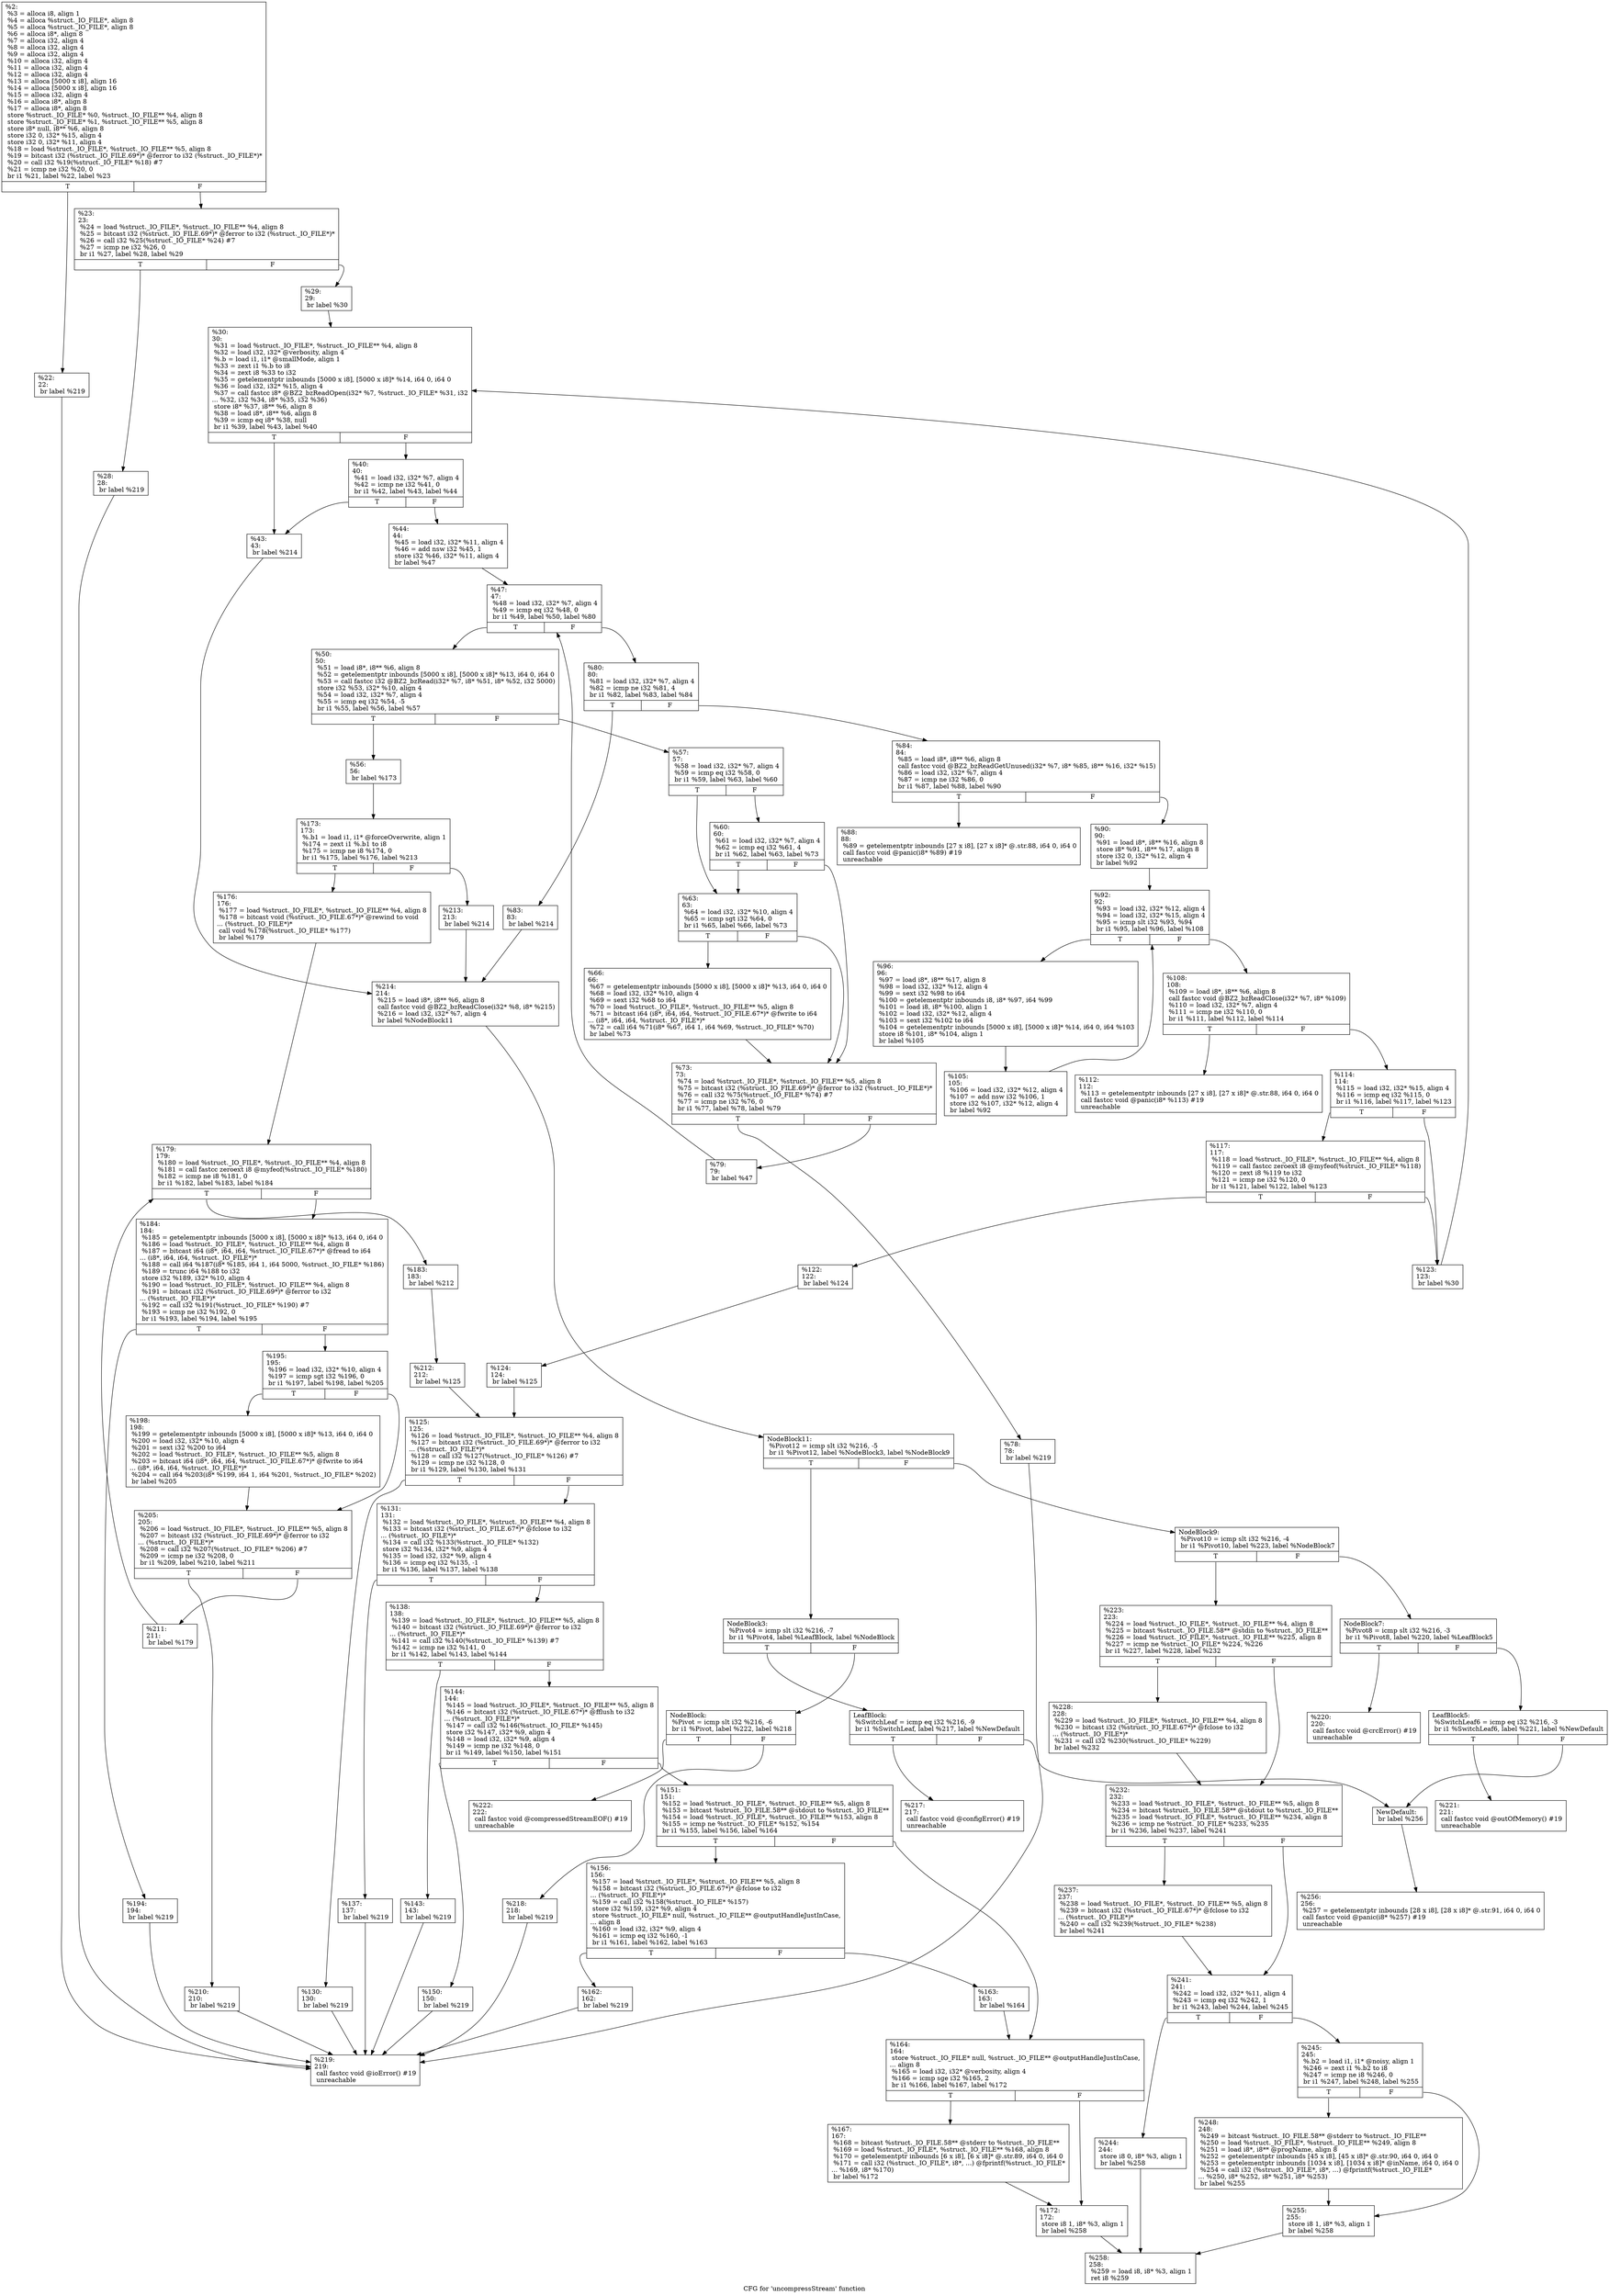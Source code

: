 digraph "CFG for 'uncompressStream' function" {
	label="CFG for 'uncompressStream' function";

	Node0x1c0d660 [shape=record,label="{%2:\l  %3 = alloca i8, align 1\l  %4 = alloca %struct._IO_FILE*, align 8\l  %5 = alloca %struct._IO_FILE*, align 8\l  %6 = alloca i8*, align 8\l  %7 = alloca i32, align 4\l  %8 = alloca i32, align 4\l  %9 = alloca i32, align 4\l  %10 = alloca i32, align 4\l  %11 = alloca i32, align 4\l  %12 = alloca i32, align 4\l  %13 = alloca [5000 x i8], align 16\l  %14 = alloca [5000 x i8], align 16\l  %15 = alloca i32, align 4\l  %16 = alloca i8*, align 8\l  %17 = alloca i8*, align 8\l  store %struct._IO_FILE* %0, %struct._IO_FILE** %4, align 8\l  store %struct._IO_FILE* %1, %struct._IO_FILE** %5, align 8\l  store i8* null, i8** %6, align 8\l  store i32 0, i32* %15, align 4\l  store i32 0, i32* %11, align 4\l  %18 = load %struct._IO_FILE*, %struct._IO_FILE** %5, align 8\l  %19 = bitcast i32 (%struct._IO_FILE.69*)* @ferror to i32 (%struct._IO_FILE*)*\l  %20 = call i32 %19(%struct._IO_FILE* %18) #7\l  %21 = icmp ne i32 %20, 0\l  br i1 %21, label %22, label %23\l|{<s0>T|<s1>F}}"];
	Node0x1c0d660:s0 -> Node0x1c0d6b0;
	Node0x1c0d660:s1 -> Node0x1c72440;
	Node0x1c0d6b0 [shape=record,label="{%22:\l22:                                               \l  br label %219\l}"];
	Node0x1c0d6b0 -> Node0x1c73a20;
	Node0x1c72440 [shape=record,label="{%23:\l23:                                               \l  %24 = load %struct._IO_FILE*, %struct._IO_FILE** %4, align 8\l  %25 = bitcast i32 (%struct._IO_FILE.69*)* @ferror to i32 (%struct._IO_FILE*)*\l  %26 = call i32 %25(%struct._IO_FILE* %24) #7\l  %27 = icmp ne i32 %26, 0\l  br i1 %27, label %28, label %29\l|{<s0>T|<s1>F}}"];
	Node0x1c72440:s0 -> Node0x1c72490;
	Node0x1c72440:s1 -> Node0x1c724e0;
	Node0x1c72490 [shape=record,label="{%28:\l28:                                               \l  br label %219\l}"];
	Node0x1c72490 -> Node0x1c73a20;
	Node0x1c724e0 [shape=record,label="{%29:\l29:                                               \l  br label %30\l}"];
	Node0x1c724e0 -> Node0x1c72530;
	Node0x1c72530 [shape=record,label="{%30:\l30:                                               \l  %31 = load %struct._IO_FILE*, %struct._IO_FILE** %4, align 8\l  %32 = load i32, i32* @verbosity, align 4\l  %.b = load i1, i1* @smallMode, align 1\l  %33 = zext i1 %.b to i8\l  %34 = zext i8 %33 to i32\l  %35 = getelementptr inbounds [5000 x i8], [5000 x i8]* %14, i64 0, i64 0\l  %36 = load i32, i32* %15, align 4\l  %37 = call fastcc i8* @BZ2_bzReadOpen(i32* %7, %struct._IO_FILE* %31, i32\l... %32, i32 %34, i8* %35, i32 %36)\l  store i8* %37, i8** %6, align 8\l  %38 = load i8*, i8** %6, align 8\l  %39 = icmp eq i8* %38, null\l  br i1 %39, label %43, label %40\l|{<s0>T|<s1>F}}"];
	Node0x1c72530:s0 -> Node0x1c725d0;
	Node0x1c72530:s1 -> Node0x1c72580;
	Node0x1c72580 [shape=record,label="{%40:\l40:                                               \l  %41 = load i32, i32* %7, align 4\l  %42 = icmp ne i32 %41, 0\l  br i1 %42, label %43, label %44\l|{<s0>T|<s1>F}}"];
	Node0x1c72580:s0 -> Node0x1c725d0;
	Node0x1c72580:s1 -> Node0x1c72620;
	Node0x1c725d0 [shape=record,label="{%43:\l43:                                               \l  br label %214\l}"];
	Node0x1c725d0 -> Node0x1c73700;
	Node0x1c72620 [shape=record,label="{%44:\l44:                                               \l  %45 = load i32, i32* %11, align 4\l  %46 = add nsw i32 %45, 1\l  store i32 %46, i32* %11, align 4\l  br label %47\l}"];
	Node0x1c72620 -> Node0x1c72670;
	Node0x1c72670 [shape=record,label="{%47:\l47:                                               \l  %48 = load i32, i32* %7, align 4\l  %49 = icmp eq i32 %48, 0\l  br i1 %49, label %50, label %80\l|{<s0>T|<s1>F}}"];
	Node0x1c72670:s0 -> Node0x1c726c0;
	Node0x1c72670:s1 -> Node0x1c72990;
	Node0x1c726c0 [shape=record,label="{%50:\l50:                                               \l  %51 = load i8*, i8** %6, align 8\l  %52 = getelementptr inbounds [5000 x i8], [5000 x i8]* %13, i64 0, i64 0\l  %53 = call fastcc i32 @BZ2_bzRead(i32* %7, i8* %51, i8* %52, i32 5000)\l  store i32 %53, i32* %10, align 4\l  %54 = load i32, i32* %7, align 4\l  %55 = icmp eq i32 %54, -5\l  br i1 %55, label %56, label %57\l|{<s0>T|<s1>F}}"];
	Node0x1c726c0:s0 -> Node0x1c72710;
	Node0x1c726c0:s1 -> Node0x1c72760;
	Node0x1c72710 [shape=record,label="{%56:\l56:                                               \l  br label %173\l}"];
	Node0x1c72710 -> Node0x1c732f0;
	Node0x1c72760 [shape=record,label="{%57:\l57:                                               \l  %58 = load i32, i32* %7, align 4\l  %59 = icmp eq i32 %58, 0\l  br i1 %59, label %63, label %60\l|{<s0>T|<s1>F}}"];
	Node0x1c72760:s0 -> Node0x1c72800;
	Node0x1c72760:s1 -> Node0x1c727b0;
	Node0x1c727b0 [shape=record,label="{%60:\l60:                                               \l  %61 = load i32, i32* %7, align 4\l  %62 = icmp eq i32 %61, 4\l  br i1 %62, label %63, label %73\l|{<s0>T|<s1>F}}"];
	Node0x1c727b0:s0 -> Node0x1c72800;
	Node0x1c727b0:s1 -> Node0x1c728a0;
	Node0x1c72800 [shape=record,label="{%63:\l63:                                               \l  %64 = load i32, i32* %10, align 4\l  %65 = icmp sgt i32 %64, 0\l  br i1 %65, label %66, label %73\l|{<s0>T|<s1>F}}"];
	Node0x1c72800:s0 -> Node0x1c72850;
	Node0x1c72800:s1 -> Node0x1c728a0;
	Node0x1c72850 [shape=record,label="{%66:\l66:                                               \l  %67 = getelementptr inbounds [5000 x i8], [5000 x i8]* %13, i64 0, i64 0\l  %68 = load i32, i32* %10, align 4\l  %69 = sext i32 %68 to i64\l  %70 = load %struct._IO_FILE*, %struct._IO_FILE** %5, align 8\l  %71 = bitcast i64 (i8*, i64, i64, %struct._IO_FILE.67*)* @fwrite to i64\l... (i8*, i64, i64, %struct._IO_FILE*)*\l  %72 = call i64 %71(i8* %67, i64 1, i64 %69, %struct._IO_FILE* %70)\l  br label %73\l}"];
	Node0x1c72850 -> Node0x1c728a0;
	Node0x1c728a0 [shape=record,label="{%73:\l73:                                               \l  %74 = load %struct._IO_FILE*, %struct._IO_FILE** %5, align 8\l  %75 = bitcast i32 (%struct._IO_FILE.69*)* @ferror to i32 (%struct._IO_FILE*)*\l  %76 = call i32 %75(%struct._IO_FILE* %74) #7\l  %77 = icmp ne i32 %76, 0\l  br i1 %77, label %78, label %79\l|{<s0>T|<s1>F}}"];
	Node0x1c728a0:s0 -> Node0x1c728f0;
	Node0x1c728a0:s1 -> Node0x1c72940;
	Node0x1c728f0 [shape=record,label="{%78:\l78:                                               \l  br label %219\l}"];
	Node0x1c728f0 -> Node0x1c73a20;
	Node0x1c72940 [shape=record,label="{%79:\l79:                                               \l  br label %47\l}"];
	Node0x1c72940 -> Node0x1c72670;
	Node0x1c72990 [shape=record,label="{%80:\l80:                                               \l  %81 = load i32, i32* %7, align 4\l  %82 = icmp ne i32 %81, 4\l  br i1 %82, label %83, label %84\l|{<s0>T|<s1>F}}"];
	Node0x1c72990:s0 -> Node0x1c729e0;
	Node0x1c72990:s1 -> Node0x1c72a30;
	Node0x1c729e0 [shape=record,label="{%83:\l83:                                               \l  br label %214\l}"];
	Node0x1c729e0 -> Node0x1c73700;
	Node0x1c72a30 [shape=record,label="{%84:\l84:                                               \l  %85 = load i8*, i8** %6, align 8\l  call fastcc void @BZ2_bzReadGetUnused(i32* %7, i8* %85, i8** %16, i32* %15)\l  %86 = load i32, i32* %7, align 4\l  %87 = icmp ne i32 %86, 0\l  br i1 %87, label %88, label %90\l|{<s0>T|<s1>F}}"];
	Node0x1c72a30:s0 -> Node0x1c72a80;
	Node0x1c72a30:s1 -> Node0x1c72ad0;
	Node0x1c72a80 [shape=record,label="{%88:\l88:                                               \l  %89 = getelementptr inbounds [27 x i8], [27 x i8]* @.str.88, i64 0, i64 0\l  call fastcc void @panic(i8* %89) #19\l  unreachable\l}"];
	Node0x1c72ad0 [shape=record,label="{%90:\l90:                                               \l  %91 = load i8*, i8** %16, align 8\l  store i8* %91, i8** %17, align 8\l  store i32 0, i32* %12, align 4\l  br label %92\l}"];
	Node0x1c72ad0 -> Node0x1c72b20;
	Node0x1c72b20 [shape=record,label="{%92:\l92:                                               \l  %93 = load i32, i32* %12, align 4\l  %94 = load i32, i32* %15, align 4\l  %95 = icmp slt i32 %93, %94\l  br i1 %95, label %96, label %108\l|{<s0>T|<s1>F}}"];
	Node0x1c72b20:s0 -> Node0x1c72b70;
	Node0x1c72b20:s1 -> Node0x1c72c10;
	Node0x1c72b70 [shape=record,label="{%96:\l96:                                               \l  %97 = load i8*, i8** %17, align 8\l  %98 = load i32, i32* %12, align 4\l  %99 = sext i32 %98 to i64\l  %100 = getelementptr inbounds i8, i8* %97, i64 %99\l  %101 = load i8, i8* %100, align 1\l  %102 = load i32, i32* %12, align 4\l  %103 = sext i32 %102 to i64\l  %104 = getelementptr inbounds [5000 x i8], [5000 x i8]* %14, i64 0, i64 %103\l  store i8 %101, i8* %104, align 1\l  br label %105\l}"];
	Node0x1c72b70 -> Node0x1c72bc0;
	Node0x1c72bc0 [shape=record,label="{%105:\l105:                                              \l  %106 = load i32, i32* %12, align 4\l  %107 = add nsw i32 %106, 1\l  store i32 %107, i32* %12, align 4\l  br label %92\l}"];
	Node0x1c72bc0 -> Node0x1c72b20;
	Node0x1c72c10 [shape=record,label="{%108:\l108:                                              \l  %109 = load i8*, i8** %6, align 8\l  call fastcc void @BZ2_bzReadClose(i32* %7, i8* %109)\l  %110 = load i32, i32* %7, align 4\l  %111 = icmp ne i32 %110, 0\l  br i1 %111, label %112, label %114\l|{<s0>T|<s1>F}}"];
	Node0x1c72c10:s0 -> Node0x1c72c60;
	Node0x1c72c10:s1 -> Node0x1c72cb0;
	Node0x1c72c60 [shape=record,label="{%112:\l112:                                              \l  %113 = getelementptr inbounds [27 x i8], [27 x i8]* @.str.88, i64 0, i64 0\l  call fastcc void @panic(i8* %113) #19\l  unreachable\l}"];
	Node0x1c72cb0 [shape=record,label="{%114:\l114:                                              \l  %115 = load i32, i32* %15, align 4\l  %116 = icmp eq i32 %115, 0\l  br i1 %116, label %117, label %123\l|{<s0>T|<s1>F}}"];
	Node0x1c72cb0:s0 -> Node0x1c72d00;
	Node0x1c72cb0:s1 -> Node0x1c72da0;
	Node0x1c72d00 [shape=record,label="{%117:\l117:                                              \l  %118 = load %struct._IO_FILE*, %struct._IO_FILE** %4, align 8\l  %119 = call fastcc zeroext i8 @myfeof(%struct._IO_FILE* %118)\l  %120 = zext i8 %119 to i32\l  %121 = icmp ne i32 %120, 0\l  br i1 %121, label %122, label %123\l|{<s0>T|<s1>F}}"];
	Node0x1c72d00:s0 -> Node0x1c72d50;
	Node0x1c72d00:s1 -> Node0x1c72da0;
	Node0x1c72d50 [shape=record,label="{%122:\l122:                                              \l  br label %124\l}"];
	Node0x1c72d50 -> Node0x1c72df0;
	Node0x1c72da0 [shape=record,label="{%123:\l123:                                              \l  br label %30\l}"];
	Node0x1c72da0 -> Node0x1c72530;
	Node0x1c72df0 [shape=record,label="{%124:\l124:                                              \l  br label %125\l}"];
	Node0x1c72df0 -> Node0x1c72e40;
	Node0x1c72e40 [shape=record,label="{%125:\l125:                                              \l  %126 = load %struct._IO_FILE*, %struct._IO_FILE** %4, align 8\l  %127 = bitcast i32 (%struct._IO_FILE.69*)* @ferror to i32\l... (%struct._IO_FILE*)*\l  %128 = call i32 %127(%struct._IO_FILE* %126) #7\l  %129 = icmp ne i32 %128, 0\l  br i1 %129, label %130, label %131\l|{<s0>T|<s1>F}}"];
	Node0x1c72e40:s0 -> Node0x1c72e90;
	Node0x1c72e40:s1 -> Node0x1c72ee0;
	Node0x1c72e90 [shape=record,label="{%130:\l130:                                              \l  br label %219\l}"];
	Node0x1c72e90 -> Node0x1c73a20;
	Node0x1c72ee0 [shape=record,label="{%131:\l131:                                              \l  %132 = load %struct._IO_FILE*, %struct._IO_FILE** %4, align 8\l  %133 = bitcast i32 (%struct._IO_FILE.67*)* @fclose to i32\l... (%struct._IO_FILE*)*\l  %134 = call i32 %133(%struct._IO_FILE* %132)\l  store i32 %134, i32* %9, align 4\l  %135 = load i32, i32* %9, align 4\l  %136 = icmp eq i32 %135, -1\l  br i1 %136, label %137, label %138\l|{<s0>T|<s1>F}}"];
	Node0x1c72ee0:s0 -> Node0x1c72f30;
	Node0x1c72ee0:s1 -> Node0x1c72f80;
	Node0x1c72f30 [shape=record,label="{%137:\l137:                                              \l  br label %219\l}"];
	Node0x1c72f30 -> Node0x1c73a20;
	Node0x1c72f80 [shape=record,label="{%138:\l138:                                              \l  %139 = load %struct._IO_FILE*, %struct._IO_FILE** %5, align 8\l  %140 = bitcast i32 (%struct._IO_FILE.69*)* @ferror to i32\l... (%struct._IO_FILE*)*\l  %141 = call i32 %140(%struct._IO_FILE* %139) #7\l  %142 = icmp ne i32 %141, 0\l  br i1 %142, label %143, label %144\l|{<s0>T|<s1>F}}"];
	Node0x1c72f80:s0 -> Node0x1c72fd0;
	Node0x1c72f80:s1 -> Node0x1c73020;
	Node0x1c72fd0 [shape=record,label="{%143:\l143:                                              \l  br label %219\l}"];
	Node0x1c72fd0 -> Node0x1c73a20;
	Node0x1c73020 [shape=record,label="{%144:\l144:                                              \l  %145 = load %struct._IO_FILE*, %struct._IO_FILE** %5, align 8\l  %146 = bitcast i32 (%struct._IO_FILE.67*)* @fflush to i32\l... (%struct._IO_FILE*)*\l  %147 = call i32 %146(%struct._IO_FILE* %145)\l  store i32 %147, i32* %9, align 4\l  %148 = load i32, i32* %9, align 4\l  %149 = icmp ne i32 %148, 0\l  br i1 %149, label %150, label %151\l|{<s0>T|<s1>F}}"];
	Node0x1c73020:s0 -> Node0x1c73070;
	Node0x1c73020:s1 -> Node0x1c730c0;
	Node0x1c73070 [shape=record,label="{%150:\l150:                                              \l  br label %219\l}"];
	Node0x1c73070 -> Node0x1c73a20;
	Node0x1c730c0 [shape=record,label="{%151:\l151:                                              \l  %152 = load %struct._IO_FILE*, %struct._IO_FILE** %5, align 8\l  %153 = bitcast %struct._IO_FILE.58** @stdout to %struct._IO_FILE**\l  %154 = load %struct._IO_FILE*, %struct._IO_FILE** %153, align 8\l  %155 = icmp ne %struct._IO_FILE* %152, %154\l  br i1 %155, label %156, label %164\l|{<s0>T|<s1>F}}"];
	Node0x1c730c0:s0 -> Node0x1c73110;
	Node0x1c730c0:s1 -> Node0x1c73200;
	Node0x1c73110 [shape=record,label="{%156:\l156:                                              \l  %157 = load %struct._IO_FILE*, %struct._IO_FILE** %5, align 8\l  %158 = bitcast i32 (%struct._IO_FILE.67*)* @fclose to i32\l... (%struct._IO_FILE*)*\l  %159 = call i32 %158(%struct._IO_FILE* %157)\l  store i32 %159, i32* %9, align 4\l  store %struct._IO_FILE* null, %struct._IO_FILE** @outputHandleJustInCase,\l... align 8\l  %160 = load i32, i32* %9, align 4\l  %161 = icmp eq i32 %160, -1\l  br i1 %161, label %162, label %163\l|{<s0>T|<s1>F}}"];
	Node0x1c73110:s0 -> Node0x1c73160;
	Node0x1c73110:s1 -> Node0x1c731b0;
	Node0x1c73160 [shape=record,label="{%162:\l162:                                              \l  br label %219\l}"];
	Node0x1c73160 -> Node0x1c73a20;
	Node0x1c731b0 [shape=record,label="{%163:\l163:                                              \l  br label %164\l}"];
	Node0x1c731b0 -> Node0x1c73200;
	Node0x1c73200 [shape=record,label="{%164:\l164:                                              \l  store %struct._IO_FILE* null, %struct._IO_FILE** @outputHandleJustInCase,\l... align 8\l  %165 = load i32, i32* @verbosity, align 4\l  %166 = icmp sge i32 %165, 2\l  br i1 %166, label %167, label %172\l|{<s0>T|<s1>F}}"];
	Node0x1c73200:s0 -> Node0x1c73250;
	Node0x1c73200:s1 -> Node0x1c732a0;
	Node0x1c73250 [shape=record,label="{%167:\l167:                                              \l  %168 = bitcast %struct._IO_FILE.58** @stderr to %struct._IO_FILE**\l  %169 = load %struct._IO_FILE*, %struct._IO_FILE** %168, align 8\l  %170 = getelementptr inbounds [6 x i8], [6 x i8]* @.str.89, i64 0, i64 0\l  %171 = call i32 (%struct._IO_FILE*, i8*, ...) @fprintf(%struct._IO_FILE*\l... %169, i8* %170)\l  br label %172\l}"];
	Node0x1c73250 -> Node0x1c732a0;
	Node0x1c732a0 [shape=record,label="{%172:\l172:                                              \l  store i8 1, i8* %3, align 1\l  br label %258\l}"];
	Node0x1c732a0 -> Node0x1c73ed0;
	Node0x1c732f0 [shape=record,label="{%173:\l173:                                              \l  %.b1 = load i1, i1* @forceOverwrite, align 1\l  %174 = zext i1 %.b1 to i8\l  %175 = icmp ne i8 %174, 0\l  br i1 %175, label %176, label %213\l|{<s0>T|<s1>F}}"];
	Node0x1c732f0:s0 -> Node0x1c73340;
	Node0x1c732f0:s1 -> Node0x1c736b0;
	Node0x1c73340 [shape=record,label="{%176:\l176:                                              \l  %177 = load %struct._IO_FILE*, %struct._IO_FILE** %4, align 8\l  %178 = bitcast void (%struct._IO_FILE.67*)* @rewind to void\l... (%struct._IO_FILE*)*\l  call void %178(%struct._IO_FILE* %177)\l  br label %179\l}"];
	Node0x1c73340 -> Node0x1c73390;
	Node0x1c73390 [shape=record,label="{%179:\l179:                                              \l  %180 = load %struct._IO_FILE*, %struct._IO_FILE** %4, align 8\l  %181 = call fastcc zeroext i8 @myfeof(%struct._IO_FILE* %180)\l  %182 = icmp ne i8 %181, 0\l  br i1 %182, label %183, label %184\l|{<s0>T|<s1>F}}"];
	Node0x1c73390:s0 -> Node0x1c733e0;
	Node0x1c73390:s1 -> Node0x1c73430;
	Node0x1c733e0 [shape=record,label="{%183:\l183:                                              \l  br label %212\l}"];
	Node0x1c733e0 -> Node0x1c73660;
	Node0x1c73430 [shape=record,label="{%184:\l184:                                              \l  %185 = getelementptr inbounds [5000 x i8], [5000 x i8]* %13, i64 0, i64 0\l  %186 = load %struct._IO_FILE*, %struct._IO_FILE** %4, align 8\l  %187 = bitcast i64 (i8*, i64, i64, %struct._IO_FILE.67*)* @fread to i64\l... (i8*, i64, i64, %struct._IO_FILE*)*\l  %188 = call i64 %187(i8* %185, i64 1, i64 5000, %struct._IO_FILE* %186)\l  %189 = trunc i64 %188 to i32\l  store i32 %189, i32* %10, align 4\l  %190 = load %struct._IO_FILE*, %struct._IO_FILE** %4, align 8\l  %191 = bitcast i32 (%struct._IO_FILE.69*)* @ferror to i32\l... (%struct._IO_FILE*)*\l  %192 = call i32 %191(%struct._IO_FILE* %190) #7\l  %193 = icmp ne i32 %192, 0\l  br i1 %193, label %194, label %195\l|{<s0>T|<s1>F}}"];
	Node0x1c73430:s0 -> Node0x1c73480;
	Node0x1c73430:s1 -> Node0x1c734d0;
	Node0x1c73480 [shape=record,label="{%194:\l194:                                              \l  br label %219\l}"];
	Node0x1c73480 -> Node0x1c73a20;
	Node0x1c734d0 [shape=record,label="{%195:\l195:                                              \l  %196 = load i32, i32* %10, align 4\l  %197 = icmp sgt i32 %196, 0\l  br i1 %197, label %198, label %205\l|{<s0>T|<s1>F}}"];
	Node0x1c734d0:s0 -> Node0x1c73520;
	Node0x1c734d0:s1 -> Node0x1c73570;
	Node0x1c73520 [shape=record,label="{%198:\l198:                                              \l  %199 = getelementptr inbounds [5000 x i8], [5000 x i8]* %13, i64 0, i64 0\l  %200 = load i32, i32* %10, align 4\l  %201 = sext i32 %200 to i64\l  %202 = load %struct._IO_FILE*, %struct._IO_FILE** %5, align 8\l  %203 = bitcast i64 (i8*, i64, i64, %struct._IO_FILE.67*)* @fwrite to i64\l... (i8*, i64, i64, %struct._IO_FILE*)*\l  %204 = call i64 %203(i8* %199, i64 1, i64 %201, %struct._IO_FILE* %202)\l  br label %205\l}"];
	Node0x1c73520 -> Node0x1c73570;
	Node0x1c73570 [shape=record,label="{%205:\l205:                                              \l  %206 = load %struct._IO_FILE*, %struct._IO_FILE** %5, align 8\l  %207 = bitcast i32 (%struct._IO_FILE.69*)* @ferror to i32\l... (%struct._IO_FILE*)*\l  %208 = call i32 %207(%struct._IO_FILE* %206) #7\l  %209 = icmp ne i32 %208, 0\l  br i1 %209, label %210, label %211\l|{<s0>T|<s1>F}}"];
	Node0x1c73570:s0 -> Node0x1c735c0;
	Node0x1c73570:s1 -> Node0x1c73610;
	Node0x1c735c0 [shape=record,label="{%210:\l210:                                              \l  br label %219\l}"];
	Node0x1c735c0 -> Node0x1c73a20;
	Node0x1c73610 [shape=record,label="{%211:\l211:                                              \l  br label %179\l}"];
	Node0x1c73610 -> Node0x1c73390;
	Node0x1c73660 [shape=record,label="{%212:\l212:                                              \l  br label %125\l}"];
	Node0x1c73660 -> Node0x1c72e40;
	Node0x1c736b0 [shape=record,label="{%213:\l213:                                              \l  br label %214\l}"];
	Node0x1c736b0 -> Node0x1c73700;
	Node0x1c73700 [shape=record,label="{%214:\l214:                                              \l  %215 = load i8*, i8** %6, align 8\l  call fastcc void @BZ2_bzReadClose(i32* %8, i8* %215)\l  %216 = load i32, i32* %7, align 4\l  br label %NodeBlock11\l}"];
	Node0x1c73700 -> Node0x1c73750;
	Node0x1c73750 [shape=record,label="{NodeBlock11:                                      \l  %Pivot12 = icmp slt i32 %216, -5\l  br i1 %Pivot12, label %NodeBlock3, label %NodeBlock9\l|{<s0>T|<s1>F}}"];
	Node0x1c73750:s0 -> Node0x1c73890;
	Node0x1c73750:s1 -> Node0x1c737a0;
	Node0x1c737a0 [shape=record,label="{NodeBlock9:                                       \l  %Pivot10 = icmp slt i32 %216, -4\l  br i1 %Pivot10, label %223, label %NodeBlock7\l|{<s0>T|<s1>F}}"];
	Node0x1c737a0:s0 -> Node0x1c73b60;
	Node0x1c737a0:s1 -> Node0x1c737f0;
	Node0x1c737f0 [shape=record,label="{NodeBlock7:                                       \l  %Pivot8 = icmp slt i32 %216, -3\l  br i1 %Pivot8, label %220, label %LeafBlock5\l|{<s0>T|<s1>F}}"];
	Node0x1c737f0:s0 -> Node0x1c73a70;
	Node0x1c737f0:s1 -> Node0x1c73840;
	Node0x1c73840 [shape=record,label="{LeafBlock5:                                       \l  %SwitchLeaf6 = icmp eq i32 %216, -3\l  br i1 %SwitchLeaf6, label %221, label %NewDefault\l|{<s0>T|<s1>F}}"];
	Node0x1c73840:s0 -> Node0x1c73ac0;
	Node0x1c73840:s1 -> Node0x1c73e30;
	Node0x1c73890 [shape=record,label="{NodeBlock3:                                       \l  %Pivot4 = icmp slt i32 %216, -7\l  br i1 %Pivot4, label %LeafBlock, label %NodeBlock\l|{<s0>T|<s1>F}}"];
	Node0x1c73890:s0 -> Node0x1c73930;
	Node0x1c73890:s1 -> Node0x1c738e0;
	Node0x1c738e0 [shape=record,label="{NodeBlock:                                        \l  %Pivot = icmp slt i32 %216, -6\l  br i1 %Pivot, label %222, label %218\l|{<s0>T|<s1>F}}"];
	Node0x1c738e0:s0 -> Node0x1c73b10;
	Node0x1c738e0:s1 -> Node0x1c739d0;
	Node0x1c73930 [shape=record,label="{LeafBlock:                                        \l  %SwitchLeaf = icmp eq i32 %216, -9\l  br i1 %SwitchLeaf, label %217, label %NewDefault\l|{<s0>T|<s1>F}}"];
	Node0x1c73930:s0 -> Node0x1c73980;
	Node0x1c73930:s1 -> Node0x1c73e30;
	Node0x1c73980 [shape=record,label="{%217:\l217:                                              \l  call fastcc void @configError() #19\l  unreachable\l}"];
	Node0x1c739d0 [shape=record,label="{%218:\l218:                                              \l  br label %219\l}"];
	Node0x1c739d0 -> Node0x1c73a20;
	Node0x1c73a20 [shape=record,label="{%219:\l219:                                              \l  call fastcc void @ioError() #19\l  unreachable\l}"];
	Node0x1c73a70 [shape=record,label="{%220:\l220:                                              \l  call fastcc void @crcError() #19\l  unreachable\l}"];
	Node0x1c73ac0 [shape=record,label="{%221:\l221:                                              \l  call fastcc void @outOfMemory() #19\l  unreachable\l}"];
	Node0x1c73b10 [shape=record,label="{%222:\l222:                                              \l  call fastcc void @compressedStreamEOF() #19\l  unreachable\l}"];
	Node0x1c73b60 [shape=record,label="{%223:\l223:                                              \l  %224 = load %struct._IO_FILE*, %struct._IO_FILE** %4, align 8\l  %225 = bitcast %struct._IO_FILE.58** @stdin to %struct._IO_FILE**\l  %226 = load %struct._IO_FILE*, %struct._IO_FILE** %225, align 8\l  %227 = icmp ne %struct._IO_FILE* %224, %226\l  br i1 %227, label %228, label %232\l|{<s0>T|<s1>F}}"];
	Node0x1c73b60:s0 -> Node0x1c73bb0;
	Node0x1c73b60:s1 -> Node0x1c73c00;
	Node0x1c73bb0 [shape=record,label="{%228:\l228:                                              \l  %229 = load %struct._IO_FILE*, %struct._IO_FILE** %4, align 8\l  %230 = bitcast i32 (%struct._IO_FILE.67*)* @fclose to i32\l... (%struct._IO_FILE*)*\l  %231 = call i32 %230(%struct._IO_FILE* %229)\l  br label %232\l}"];
	Node0x1c73bb0 -> Node0x1c73c00;
	Node0x1c73c00 [shape=record,label="{%232:\l232:                                              \l  %233 = load %struct._IO_FILE*, %struct._IO_FILE** %5, align 8\l  %234 = bitcast %struct._IO_FILE.58** @stdout to %struct._IO_FILE**\l  %235 = load %struct._IO_FILE*, %struct._IO_FILE** %234, align 8\l  %236 = icmp ne %struct._IO_FILE* %233, %235\l  br i1 %236, label %237, label %241\l|{<s0>T|<s1>F}}"];
	Node0x1c73c00:s0 -> Node0x1c73c50;
	Node0x1c73c00:s1 -> Node0x1c73ca0;
	Node0x1c73c50 [shape=record,label="{%237:\l237:                                              \l  %238 = load %struct._IO_FILE*, %struct._IO_FILE** %5, align 8\l  %239 = bitcast i32 (%struct._IO_FILE.67*)* @fclose to i32\l... (%struct._IO_FILE*)*\l  %240 = call i32 %239(%struct._IO_FILE* %238)\l  br label %241\l}"];
	Node0x1c73c50 -> Node0x1c73ca0;
	Node0x1c73ca0 [shape=record,label="{%241:\l241:                                              \l  %242 = load i32, i32* %11, align 4\l  %243 = icmp eq i32 %242, 1\l  br i1 %243, label %244, label %245\l|{<s0>T|<s1>F}}"];
	Node0x1c73ca0:s0 -> Node0x1c73cf0;
	Node0x1c73ca0:s1 -> Node0x1c73d40;
	Node0x1c73cf0 [shape=record,label="{%244:\l244:                                              \l  store i8 0, i8* %3, align 1\l  br label %258\l}"];
	Node0x1c73cf0 -> Node0x1c73ed0;
	Node0x1c73d40 [shape=record,label="{%245:\l245:                                              \l  %.b2 = load i1, i1* @noisy, align 1\l  %246 = zext i1 %.b2 to i8\l  %247 = icmp ne i8 %246, 0\l  br i1 %247, label %248, label %255\l|{<s0>T|<s1>F}}"];
	Node0x1c73d40:s0 -> Node0x1c73d90;
	Node0x1c73d40:s1 -> Node0x1c73de0;
	Node0x1c73d90 [shape=record,label="{%248:\l248:                                              \l  %249 = bitcast %struct._IO_FILE.58** @stderr to %struct._IO_FILE**\l  %250 = load %struct._IO_FILE*, %struct._IO_FILE** %249, align 8\l  %251 = load i8*, i8** @progName, align 8\l  %252 = getelementptr inbounds [45 x i8], [45 x i8]* @.str.90, i64 0, i64 0\l  %253 = getelementptr inbounds [1034 x i8], [1034 x i8]* @inName, i64 0, i64 0\l  %254 = call i32 (%struct._IO_FILE*, i8*, ...) @fprintf(%struct._IO_FILE*\l... %250, i8* %252, i8* %251, i8* %253)\l  br label %255\l}"];
	Node0x1c73d90 -> Node0x1c73de0;
	Node0x1c73de0 [shape=record,label="{%255:\l255:                                              \l  store i8 1, i8* %3, align 1\l  br label %258\l}"];
	Node0x1c73de0 -> Node0x1c73ed0;
	Node0x1c73e30 [shape=record,label="{NewDefault:                                       \l  br label %256\l}"];
	Node0x1c73e30 -> Node0x1c73e80;
	Node0x1c73e80 [shape=record,label="{%256:\l256:                                              \l  %257 = getelementptr inbounds [28 x i8], [28 x i8]* @.str.91, i64 0, i64 0\l  call fastcc void @panic(i8* %257) #19\l  unreachable\l}"];
	Node0x1c73ed0 [shape=record,label="{%258:\l258:                                              \l  %259 = load i8, i8* %3, align 1\l  ret i8 %259\l}"];
}
